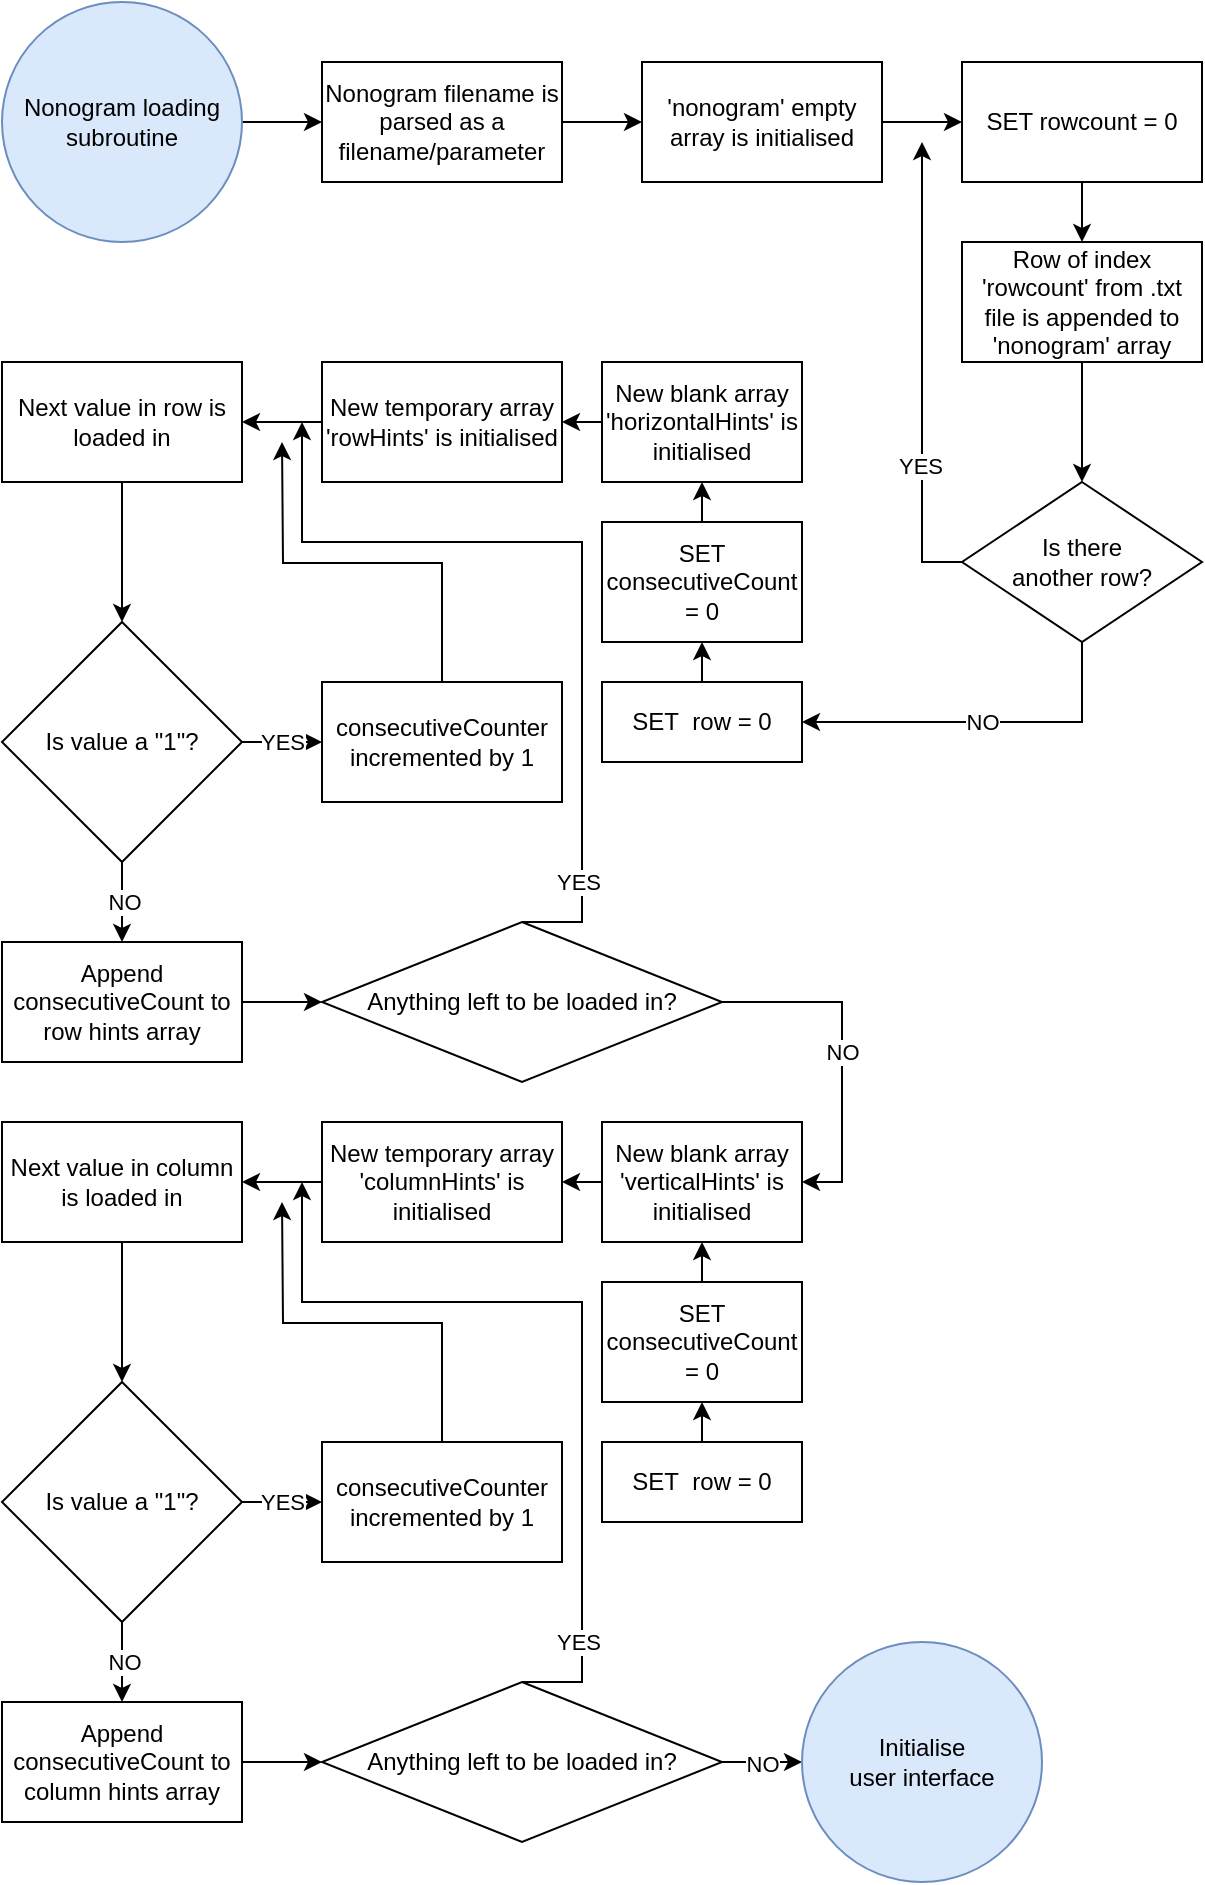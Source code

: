 <mxfile version="17.5.0" type="device"><diagram id="C5RBs43oDa-KdzZeNtuy" name="Page-1"><mxGraphModel dx="1422" dy="686" grid="1" gridSize="10" guides="1" tooltips="1" connect="1" arrows="1" fold="1" page="1" pageScale="1" pageWidth="827" pageHeight="1169" math="0" shadow="0"><root><mxCell id="WIyWlLk6GJQsqaUBKTNV-0"/><mxCell id="WIyWlLk6GJQsqaUBKTNV-1" parent="WIyWlLk6GJQsqaUBKTNV-0"/><mxCell id="NAyyGDW_NBKiNsWn6Wx--3" style="edgeStyle=orthogonalEdgeStyle;rounded=0;orthogonalLoop=1;jettySize=auto;html=1;exitX=1;exitY=0.5;exitDx=0;exitDy=0;entryX=0;entryY=0.5;entryDx=0;entryDy=0;" parent="WIyWlLk6GJQsqaUBKTNV-1" source="NAyyGDW_NBKiNsWn6Wx--0" target="NAyyGDW_NBKiNsWn6Wx--2" edge="1"><mxGeometry relative="1" as="geometry"/></mxCell><mxCell id="NAyyGDW_NBKiNsWn6Wx--0" value="Nonogram loading subroutine" style="ellipse;whiteSpace=wrap;html=1;fillColor=#dae8fc;strokeColor=#6c8ebf;" parent="WIyWlLk6GJQsqaUBKTNV-1" vertex="1"><mxGeometry x="80" y="40" width="120" height="120" as="geometry"/></mxCell><mxCell id="NAyyGDW_NBKiNsWn6Wx--7" style="edgeStyle=orthogonalEdgeStyle;rounded=0;orthogonalLoop=1;jettySize=auto;html=1;exitX=1;exitY=0.5;exitDx=0;exitDy=0;entryX=0;entryY=0.5;entryDx=0;entryDy=0;" parent="WIyWlLk6GJQsqaUBKTNV-1" source="NAyyGDW_NBKiNsWn6Wx--2" target="NAyyGDW_NBKiNsWn6Wx--6" edge="1"><mxGeometry relative="1" as="geometry"/></mxCell><mxCell id="NAyyGDW_NBKiNsWn6Wx--2" value="Nonogram filename is parsed as a filename/parameter" style="rounded=0;whiteSpace=wrap;html=1;" parent="WIyWlLk6GJQsqaUBKTNV-1" vertex="1"><mxGeometry x="240" y="70" width="120" height="60" as="geometry"/></mxCell><mxCell id="NAyyGDW_NBKiNsWn6Wx--9" style="edgeStyle=orthogonalEdgeStyle;rounded=0;orthogonalLoop=1;jettySize=auto;html=1;exitX=0.5;exitY=1;exitDx=0;exitDy=0;entryX=0.5;entryY=0;entryDx=0;entryDy=0;" parent="WIyWlLk6GJQsqaUBKTNV-1" source="NAyyGDW_NBKiNsWn6Wx--4" target="NAyyGDW_NBKiNsWn6Wx--5" edge="1"><mxGeometry relative="1" as="geometry"/></mxCell><mxCell id="NAyyGDW_NBKiNsWn6Wx--4" value="SET rowcount = 0" style="rounded=0;whiteSpace=wrap;html=1;" parent="WIyWlLk6GJQsqaUBKTNV-1" vertex="1"><mxGeometry x="560" y="70" width="120" height="60" as="geometry"/></mxCell><mxCell id="NAyyGDW_NBKiNsWn6Wx--14" style="edgeStyle=orthogonalEdgeStyle;rounded=0;orthogonalLoop=1;jettySize=auto;html=1;exitX=0.5;exitY=1;exitDx=0;exitDy=0;entryX=0.5;entryY=0;entryDx=0;entryDy=0;" parent="WIyWlLk6GJQsqaUBKTNV-1" source="NAyyGDW_NBKiNsWn6Wx--5" target="NAyyGDW_NBKiNsWn6Wx--10" edge="1"><mxGeometry relative="1" as="geometry"/></mxCell><mxCell id="NAyyGDW_NBKiNsWn6Wx--5" value="Row of index 'rowcount' from .txt file is appended to 'nonogram' array" style="rounded=0;whiteSpace=wrap;html=1;" parent="WIyWlLk6GJQsqaUBKTNV-1" vertex="1"><mxGeometry x="560" y="160" width="120" height="60" as="geometry"/></mxCell><mxCell id="NAyyGDW_NBKiNsWn6Wx--8" style="edgeStyle=orthogonalEdgeStyle;rounded=0;orthogonalLoop=1;jettySize=auto;html=1;exitX=1;exitY=0.5;exitDx=0;exitDy=0;entryX=0;entryY=0.5;entryDx=0;entryDy=0;" parent="WIyWlLk6GJQsqaUBKTNV-1" source="NAyyGDW_NBKiNsWn6Wx--6" target="NAyyGDW_NBKiNsWn6Wx--4" edge="1"><mxGeometry relative="1" as="geometry"/></mxCell><mxCell id="NAyyGDW_NBKiNsWn6Wx--6" value="'nonogram' empty array is initialised" style="rounded=0;whiteSpace=wrap;html=1;" parent="WIyWlLk6GJQsqaUBKTNV-1" vertex="1"><mxGeometry x="400" y="70" width="120" height="60" as="geometry"/></mxCell><mxCell id="NAyyGDW_NBKiNsWn6Wx--12" style="edgeStyle=orthogonalEdgeStyle;rounded=0;orthogonalLoop=1;jettySize=auto;html=1;" parent="WIyWlLk6GJQsqaUBKTNV-1" source="NAyyGDW_NBKiNsWn6Wx--10" edge="1"><mxGeometry relative="1" as="geometry"><mxPoint x="540" y="110" as="targetPoint"/></mxGeometry></mxCell><mxCell id="NAyyGDW_NBKiNsWn6Wx--13" value="YES" style="edgeLabel;html=1;align=center;verticalAlign=middle;resizable=0;points=[];" parent="NAyyGDW_NBKiNsWn6Wx--12" vertex="1" connectable="0"><mxGeometry x="-0.41" y="1" relative="1" as="geometry"><mxPoint as="offset"/></mxGeometry></mxCell><mxCell id="NAyyGDW_NBKiNsWn6Wx--15" value="NO" style="edgeStyle=orthogonalEdgeStyle;rounded=0;orthogonalLoop=1;jettySize=auto;html=1;exitX=0.5;exitY=1;exitDx=0;exitDy=0;" parent="WIyWlLk6GJQsqaUBKTNV-1" source="NAyyGDW_NBKiNsWn6Wx--10" edge="1"><mxGeometry relative="1" as="geometry"><mxPoint x="480" y="400" as="targetPoint"/><Array as="points"><mxPoint x="620" y="400"/></Array></mxGeometry></mxCell><mxCell id="NAyyGDW_NBKiNsWn6Wx--10" value="Is there&lt;br&gt;another row?" style="rhombus;whiteSpace=wrap;html=1;" parent="WIyWlLk6GJQsqaUBKTNV-1" vertex="1"><mxGeometry x="560" y="280" width="120" height="80" as="geometry"/></mxCell><mxCell id="NAyyGDW_NBKiNsWn6Wx--25" style="edgeStyle=orthogonalEdgeStyle;rounded=0;orthogonalLoop=1;jettySize=auto;html=1;exitX=0.5;exitY=0;exitDx=0;exitDy=0;entryX=0.5;entryY=1;entryDx=0;entryDy=0;" parent="WIyWlLk6GJQsqaUBKTNV-1" source="NAyyGDW_NBKiNsWn6Wx--18" target="NAyyGDW_NBKiNsWn6Wx--19" edge="1"><mxGeometry relative="1" as="geometry"/></mxCell><mxCell id="NAyyGDW_NBKiNsWn6Wx--18" value="SET&amp;nbsp; row = 0" style="rounded=0;whiteSpace=wrap;html=1;" parent="WIyWlLk6GJQsqaUBKTNV-1" vertex="1"><mxGeometry x="380" y="380" width="100" height="40" as="geometry"/></mxCell><mxCell id="NAyyGDW_NBKiNsWn6Wx--26" style="edgeStyle=orthogonalEdgeStyle;rounded=0;orthogonalLoop=1;jettySize=auto;html=1;exitX=0.5;exitY=0;exitDx=0;exitDy=0;entryX=0.5;entryY=1;entryDx=0;entryDy=0;" parent="WIyWlLk6GJQsqaUBKTNV-1" source="NAyyGDW_NBKiNsWn6Wx--19" target="NAyyGDW_NBKiNsWn6Wx--21" edge="1"><mxGeometry relative="1" as="geometry"/></mxCell><mxCell id="NAyyGDW_NBKiNsWn6Wx--19" value="SET consecutiveCount = 0" style="rounded=0;whiteSpace=wrap;html=1;" parent="WIyWlLk6GJQsqaUBKTNV-1" vertex="1"><mxGeometry x="380" y="300" width="100" height="60" as="geometry"/></mxCell><mxCell id="NAyyGDW_NBKiNsWn6Wx--29" style="edgeStyle=orthogonalEdgeStyle;rounded=0;orthogonalLoop=1;jettySize=auto;html=1;exitX=0;exitY=0.5;exitDx=0;exitDy=0;entryX=1;entryY=0.5;entryDx=0;entryDy=0;" parent="WIyWlLk6GJQsqaUBKTNV-1" source="NAyyGDW_NBKiNsWn6Wx--20" target="NAyyGDW_NBKiNsWn6Wx--28" edge="1"><mxGeometry relative="1" as="geometry"/></mxCell><mxCell id="NAyyGDW_NBKiNsWn6Wx--20" value="New temporary array 'rowHints' is initialised" style="rounded=0;whiteSpace=wrap;html=1;" parent="WIyWlLk6GJQsqaUBKTNV-1" vertex="1"><mxGeometry x="240" y="220" width="120" height="60" as="geometry"/></mxCell><mxCell id="NAyyGDW_NBKiNsWn6Wx--27" style="edgeStyle=orthogonalEdgeStyle;rounded=0;orthogonalLoop=1;jettySize=auto;html=1;exitX=0;exitY=0.5;exitDx=0;exitDy=0;entryX=1;entryY=0.5;entryDx=0;entryDy=0;" parent="WIyWlLk6GJQsqaUBKTNV-1" source="NAyyGDW_NBKiNsWn6Wx--21" target="NAyyGDW_NBKiNsWn6Wx--20" edge="1"><mxGeometry relative="1" as="geometry"/></mxCell><mxCell id="NAyyGDW_NBKiNsWn6Wx--21" value="New blank array 'horizontalHints' is initialised" style="rounded=0;whiteSpace=wrap;html=1;" parent="WIyWlLk6GJQsqaUBKTNV-1" vertex="1"><mxGeometry x="380" y="220" width="100" height="60" as="geometry"/></mxCell><mxCell id="NAyyGDW_NBKiNsWn6Wx--32" style="edgeStyle=orthogonalEdgeStyle;rounded=0;orthogonalLoop=1;jettySize=auto;html=1;exitX=0.5;exitY=1;exitDx=0;exitDy=0;entryX=0.5;entryY=0;entryDx=0;entryDy=0;" parent="WIyWlLk6GJQsqaUBKTNV-1" source="NAyyGDW_NBKiNsWn6Wx--28" target="NAyyGDW_NBKiNsWn6Wx--31" edge="1"><mxGeometry relative="1" as="geometry"/></mxCell><mxCell id="NAyyGDW_NBKiNsWn6Wx--28" value="Next value in row is loaded in" style="rounded=0;whiteSpace=wrap;html=1;" parent="WIyWlLk6GJQsqaUBKTNV-1" vertex="1"><mxGeometry x="80" y="220" width="120" height="60" as="geometry"/></mxCell><mxCell id="NAyyGDW_NBKiNsWn6Wx--36" value="NO" style="edgeStyle=orthogonalEdgeStyle;rounded=0;orthogonalLoop=1;jettySize=auto;html=1;exitX=0.5;exitY=1;exitDx=0;exitDy=0;" parent="WIyWlLk6GJQsqaUBKTNV-1" source="NAyyGDW_NBKiNsWn6Wx--31" edge="1"><mxGeometry relative="1" as="geometry"><mxPoint x="140" y="510" as="targetPoint"/></mxGeometry></mxCell><mxCell id="NAyyGDW_NBKiNsWn6Wx--38" value="YES" style="edgeStyle=orthogonalEdgeStyle;rounded=0;orthogonalLoop=1;jettySize=auto;html=1;exitX=1;exitY=0.5;exitDx=0;exitDy=0;entryX=0;entryY=0.5;entryDx=0;entryDy=0;" parent="WIyWlLk6GJQsqaUBKTNV-1" source="NAyyGDW_NBKiNsWn6Wx--31" target="NAyyGDW_NBKiNsWn6Wx--37" edge="1"><mxGeometry relative="1" as="geometry"/></mxCell><mxCell id="NAyyGDW_NBKiNsWn6Wx--31" value="Is value a &quot;1&quot;?" style="rhombus;whiteSpace=wrap;html=1;" parent="WIyWlLk6GJQsqaUBKTNV-1" vertex="1"><mxGeometry x="80" y="350" width="120" height="120" as="geometry"/></mxCell><mxCell id="NAyyGDW_NBKiNsWn6Wx--39" style="edgeStyle=orthogonalEdgeStyle;rounded=0;orthogonalLoop=1;jettySize=auto;html=1;exitX=0.5;exitY=0;exitDx=0;exitDy=0;" parent="WIyWlLk6GJQsqaUBKTNV-1" source="NAyyGDW_NBKiNsWn6Wx--37" edge="1"><mxGeometry relative="1" as="geometry"><mxPoint x="220" y="260" as="targetPoint"/></mxGeometry></mxCell><mxCell id="NAyyGDW_NBKiNsWn6Wx--37" value="consecutiveCounter incremented by 1" style="rounded=0;whiteSpace=wrap;html=1;" parent="WIyWlLk6GJQsqaUBKTNV-1" vertex="1"><mxGeometry x="240" y="380" width="120" height="60" as="geometry"/></mxCell><mxCell id="OYeEWwhv37MAxtM4z2bM-1" style="edgeStyle=orthogonalEdgeStyle;rounded=0;orthogonalLoop=1;jettySize=auto;html=1;exitX=1;exitY=0.5;exitDx=0;exitDy=0;" edge="1" parent="WIyWlLk6GJQsqaUBKTNV-1" source="NAyyGDW_NBKiNsWn6Wx--40" target="OYeEWwhv37MAxtM4z2bM-0"><mxGeometry relative="1" as="geometry"/></mxCell><mxCell id="NAyyGDW_NBKiNsWn6Wx--40" value="Append consecutiveCount to row hints array" style="rounded=0;whiteSpace=wrap;html=1;" parent="WIyWlLk6GJQsqaUBKTNV-1" vertex="1"><mxGeometry x="80" y="510" width="120" height="60" as="geometry"/></mxCell><mxCell id="OYeEWwhv37MAxtM4z2bM-2" style="edgeStyle=orthogonalEdgeStyle;rounded=0;orthogonalLoop=1;jettySize=auto;html=1;exitX=0.5;exitY=0;exitDx=0;exitDy=0;" edge="1" parent="WIyWlLk6GJQsqaUBKTNV-1" source="OYeEWwhv37MAxtM4z2bM-0"><mxGeometry relative="1" as="geometry"><mxPoint x="230" y="250" as="targetPoint"/><Array as="points"><mxPoint x="370" y="500"/><mxPoint x="370" y="310"/></Array></mxGeometry></mxCell><mxCell id="OYeEWwhv37MAxtM4z2bM-3" value="YES" style="edgeLabel;html=1;align=center;verticalAlign=middle;resizable=0;points=[];" vertex="1" connectable="0" parent="OYeEWwhv37MAxtM4z2bM-2"><mxGeometry x="-0.762" y="2" relative="1" as="geometry"><mxPoint as="offset"/></mxGeometry></mxCell><mxCell id="OYeEWwhv37MAxtM4z2bM-4" value="NO" style="edgeStyle=orthogonalEdgeStyle;rounded=0;orthogonalLoop=1;jettySize=auto;html=1;exitX=1;exitY=0.5;exitDx=0;exitDy=0;entryX=1;entryY=0.5;entryDx=0;entryDy=0;" edge="1" parent="WIyWlLk6GJQsqaUBKTNV-1" source="OYeEWwhv37MAxtM4z2bM-0" target="OYeEWwhv37MAxtM4z2bM-12"><mxGeometry relative="1" as="geometry"><mxPoint x="520" y="630" as="targetPoint"/></mxGeometry></mxCell><mxCell id="OYeEWwhv37MAxtM4z2bM-0" value="Anything left to be loaded in?" style="rhombus;whiteSpace=wrap;html=1;" vertex="1" parent="WIyWlLk6GJQsqaUBKTNV-1"><mxGeometry x="240" y="500" width="200" height="80" as="geometry"/></mxCell><mxCell id="OYeEWwhv37MAxtM4z2bM-5" style="edgeStyle=orthogonalEdgeStyle;rounded=0;orthogonalLoop=1;jettySize=auto;html=1;exitX=0.5;exitY=0;exitDx=0;exitDy=0;entryX=0.5;entryY=1;entryDx=0;entryDy=0;" edge="1" parent="WIyWlLk6GJQsqaUBKTNV-1" source="OYeEWwhv37MAxtM4z2bM-6" target="OYeEWwhv37MAxtM4z2bM-8"><mxGeometry relative="1" as="geometry"/></mxCell><mxCell id="OYeEWwhv37MAxtM4z2bM-6" value="SET&amp;nbsp; row = 0" style="rounded=0;whiteSpace=wrap;html=1;" vertex="1" parent="WIyWlLk6GJQsqaUBKTNV-1"><mxGeometry x="380" y="760" width="100" height="40" as="geometry"/></mxCell><mxCell id="OYeEWwhv37MAxtM4z2bM-7" style="edgeStyle=orthogonalEdgeStyle;rounded=0;orthogonalLoop=1;jettySize=auto;html=1;exitX=0.5;exitY=0;exitDx=0;exitDy=0;entryX=0.5;entryY=1;entryDx=0;entryDy=0;" edge="1" parent="WIyWlLk6GJQsqaUBKTNV-1" source="OYeEWwhv37MAxtM4z2bM-8" target="OYeEWwhv37MAxtM4z2bM-12"><mxGeometry relative="1" as="geometry"/></mxCell><mxCell id="OYeEWwhv37MAxtM4z2bM-8" value="SET consecutiveCount = 0" style="rounded=0;whiteSpace=wrap;html=1;" vertex="1" parent="WIyWlLk6GJQsqaUBKTNV-1"><mxGeometry x="380" y="680" width="100" height="60" as="geometry"/></mxCell><mxCell id="OYeEWwhv37MAxtM4z2bM-9" style="edgeStyle=orthogonalEdgeStyle;rounded=0;orthogonalLoop=1;jettySize=auto;html=1;exitX=0;exitY=0.5;exitDx=0;exitDy=0;entryX=1;entryY=0.5;entryDx=0;entryDy=0;" edge="1" parent="WIyWlLk6GJQsqaUBKTNV-1" source="OYeEWwhv37MAxtM4z2bM-10" target="OYeEWwhv37MAxtM4z2bM-14"><mxGeometry relative="1" as="geometry"/></mxCell><mxCell id="OYeEWwhv37MAxtM4z2bM-10" value="New temporary array 'columnHints' is initialised" style="rounded=0;whiteSpace=wrap;html=1;" vertex="1" parent="WIyWlLk6GJQsqaUBKTNV-1"><mxGeometry x="240" y="600" width="120" height="60" as="geometry"/></mxCell><mxCell id="OYeEWwhv37MAxtM4z2bM-11" style="edgeStyle=orthogonalEdgeStyle;rounded=0;orthogonalLoop=1;jettySize=auto;html=1;exitX=0;exitY=0.5;exitDx=0;exitDy=0;entryX=1;entryY=0.5;entryDx=0;entryDy=0;" edge="1" parent="WIyWlLk6GJQsqaUBKTNV-1" source="OYeEWwhv37MAxtM4z2bM-12" target="OYeEWwhv37MAxtM4z2bM-10"><mxGeometry relative="1" as="geometry"/></mxCell><mxCell id="OYeEWwhv37MAxtM4z2bM-12" value="New blank array 'verticalHints' is initialised" style="rounded=0;whiteSpace=wrap;html=1;" vertex="1" parent="WIyWlLk6GJQsqaUBKTNV-1"><mxGeometry x="380" y="600" width="100" height="60" as="geometry"/></mxCell><mxCell id="OYeEWwhv37MAxtM4z2bM-13" style="edgeStyle=orthogonalEdgeStyle;rounded=0;orthogonalLoop=1;jettySize=auto;html=1;exitX=0.5;exitY=1;exitDx=0;exitDy=0;entryX=0.5;entryY=0;entryDx=0;entryDy=0;" edge="1" parent="WIyWlLk6GJQsqaUBKTNV-1" source="OYeEWwhv37MAxtM4z2bM-14" target="OYeEWwhv37MAxtM4z2bM-17"><mxGeometry relative="1" as="geometry"/></mxCell><mxCell id="OYeEWwhv37MAxtM4z2bM-14" value="Next value in column is loaded in" style="rounded=0;whiteSpace=wrap;html=1;" vertex="1" parent="WIyWlLk6GJQsqaUBKTNV-1"><mxGeometry x="80" y="600" width="120" height="60" as="geometry"/></mxCell><mxCell id="OYeEWwhv37MAxtM4z2bM-15" value="NO" style="edgeStyle=orthogonalEdgeStyle;rounded=0;orthogonalLoop=1;jettySize=auto;html=1;exitX=0.5;exitY=1;exitDx=0;exitDy=0;" edge="1" parent="WIyWlLk6GJQsqaUBKTNV-1" source="OYeEWwhv37MAxtM4z2bM-17"><mxGeometry relative="1" as="geometry"><mxPoint x="140" y="890" as="targetPoint"/></mxGeometry></mxCell><mxCell id="OYeEWwhv37MAxtM4z2bM-16" value="YES" style="edgeStyle=orthogonalEdgeStyle;rounded=0;orthogonalLoop=1;jettySize=auto;html=1;exitX=1;exitY=0.5;exitDx=0;exitDy=0;entryX=0;entryY=0.5;entryDx=0;entryDy=0;" edge="1" parent="WIyWlLk6GJQsqaUBKTNV-1" source="OYeEWwhv37MAxtM4z2bM-17" target="OYeEWwhv37MAxtM4z2bM-19"><mxGeometry relative="1" as="geometry"/></mxCell><mxCell id="OYeEWwhv37MAxtM4z2bM-17" value="Is value a &quot;1&quot;?" style="rhombus;whiteSpace=wrap;html=1;" vertex="1" parent="WIyWlLk6GJQsqaUBKTNV-1"><mxGeometry x="80" y="730" width="120" height="120" as="geometry"/></mxCell><mxCell id="OYeEWwhv37MAxtM4z2bM-18" style="edgeStyle=orthogonalEdgeStyle;rounded=0;orthogonalLoop=1;jettySize=auto;html=1;exitX=0.5;exitY=0;exitDx=0;exitDy=0;" edge="1" parent="WIyWlLk6GJQsqaUBKTNV-1" source="OYeEWwhv37MAxtM4z2bM-19"><mxGeometry relative="1" as="geometry"><mxPoint x="220" y="640" as="targetPoint"/></mxGeometry></mxCell><mxCell id="OYeEWwhv37MAxtM4z2bM-19" value="consecutiveCounter incremented by 1" style="rounded=0;whiteSpace=wrap;html=1;" vertex="1" parent="WIyWlLk6GJQsqaUBKTNV-1"><mxGeometry x="240" y="760" width="120" height="60" as="geometry"/></mxCell><mxCell id="OYeEWwhv37MAxtM4z2bM-20" style="edgeStyle=orthogonalEdgeStyle;rounded=0;orthogonalLoop=1;jettySize=auto;html=1;exitX=1;exitY=0.5;exitDx=0;exitDy=0;" edge="1" parent="WIyWlLk6GJQsqaUBKTNV-1" source="OYeEWwhv37MAxtM4z2bM-21" target="OYeEWwhv37MAxtM4z2bM-25"><mxGeometry relative="1" as="geometry"/></mxCell><mxCell id="OYeEWwhv37MAxtM4z2bM-21" value="Append consecutiveCount to column hints array" style="rounded=0;whiteSpace=wrap;html=1;" vertex="1" parent="WIyWlLk6GJQsqaUBKTNV-1"><mxGeometry x="80" y="890" width="120" height="60" as="geometry"/></mxCell><mxCell id="OYeEWwhv37MAxtM4z2bM-22" style="edgeStyle=orthogonalEdgeStyle;rounded=0;orthogonalLoop=1;jettySize=auto;html=1;exitX=0.5;exitY=0;exitDx=0;exitDy=0;" edge="1" parent="WIyWlLk6GJQsqaUBKTNV-1" source="OYeEWwhv37MAxtM4z2bM-25"><mxGeometry relative="1" as="geometry"><mxPoint x="230" y="630" as="targetPoint"/><Array as="points"><mxPoint x="370" y="880"/><mxPoint x="370" y="690"/></Array></mxGeometry></mxCell><mxCell id="OYeEWwhv37MAxtM4z2bM-23" value="YES" style="edgeLabel;html=1;align=center;verticalAlign=middle;resizable=0;points=[];" vertex="1" connectable="0" parent="OYeEWwhv37MAxtM4z2bM-22"><mxGeometry x="-0.762" y="2" relative="1" as="geometry"><mxPoint as="offset"/></mxGeometry></mxCell><mxCell id="OYeEWwhv37MAxtM4z2bM-24" value="NO" style="edgeStyle=orthogonalEdgeStyle;rounded=0;orthogonalLoop=1;jettySize=auto;html=1;exitX=1;exitY=0.5;exitDx=0;exitDy=0;" edge="1" parent="WIyWlLk6GJQsqaUBKTNV-1" source="OYeEWwhv37MAxtM4z2bM-25"><mxGeometry relative="1" as="geometry"><mxPoint x="480" y="920" as="targetPoint"/></mxGeometry></mxCell><mxCell id="OYeEWwhv37MAxtM4z2bM-25" value="Anything left to be loaded in?" style="rhombus;whiteSpace=wrap;html=1;" vertex="1" parent="WIyWlLk6GJQsqaUBKTNV-1"><mxGeometry x="240" y="880" width="200" height="80" as="geometry"/></mxCell><mxCell id="OYeEWwhv37MAxtM4z2bM-28" value="Initialise&lt;br&gt;user interface" style="ellipse;whiteSpace=wrap;html=1;aspect=fixed;fillColor=#dae8fc;strokeColor=#6c8ebf;" vertex="1" parent="WIyWlLk6GJQsqaUBKTNV-1"><mxGeometry x="480" y="860" width="120" height="120" as="geometry"/></mxCell></root></mxGraphModel></diagram></mxfile>